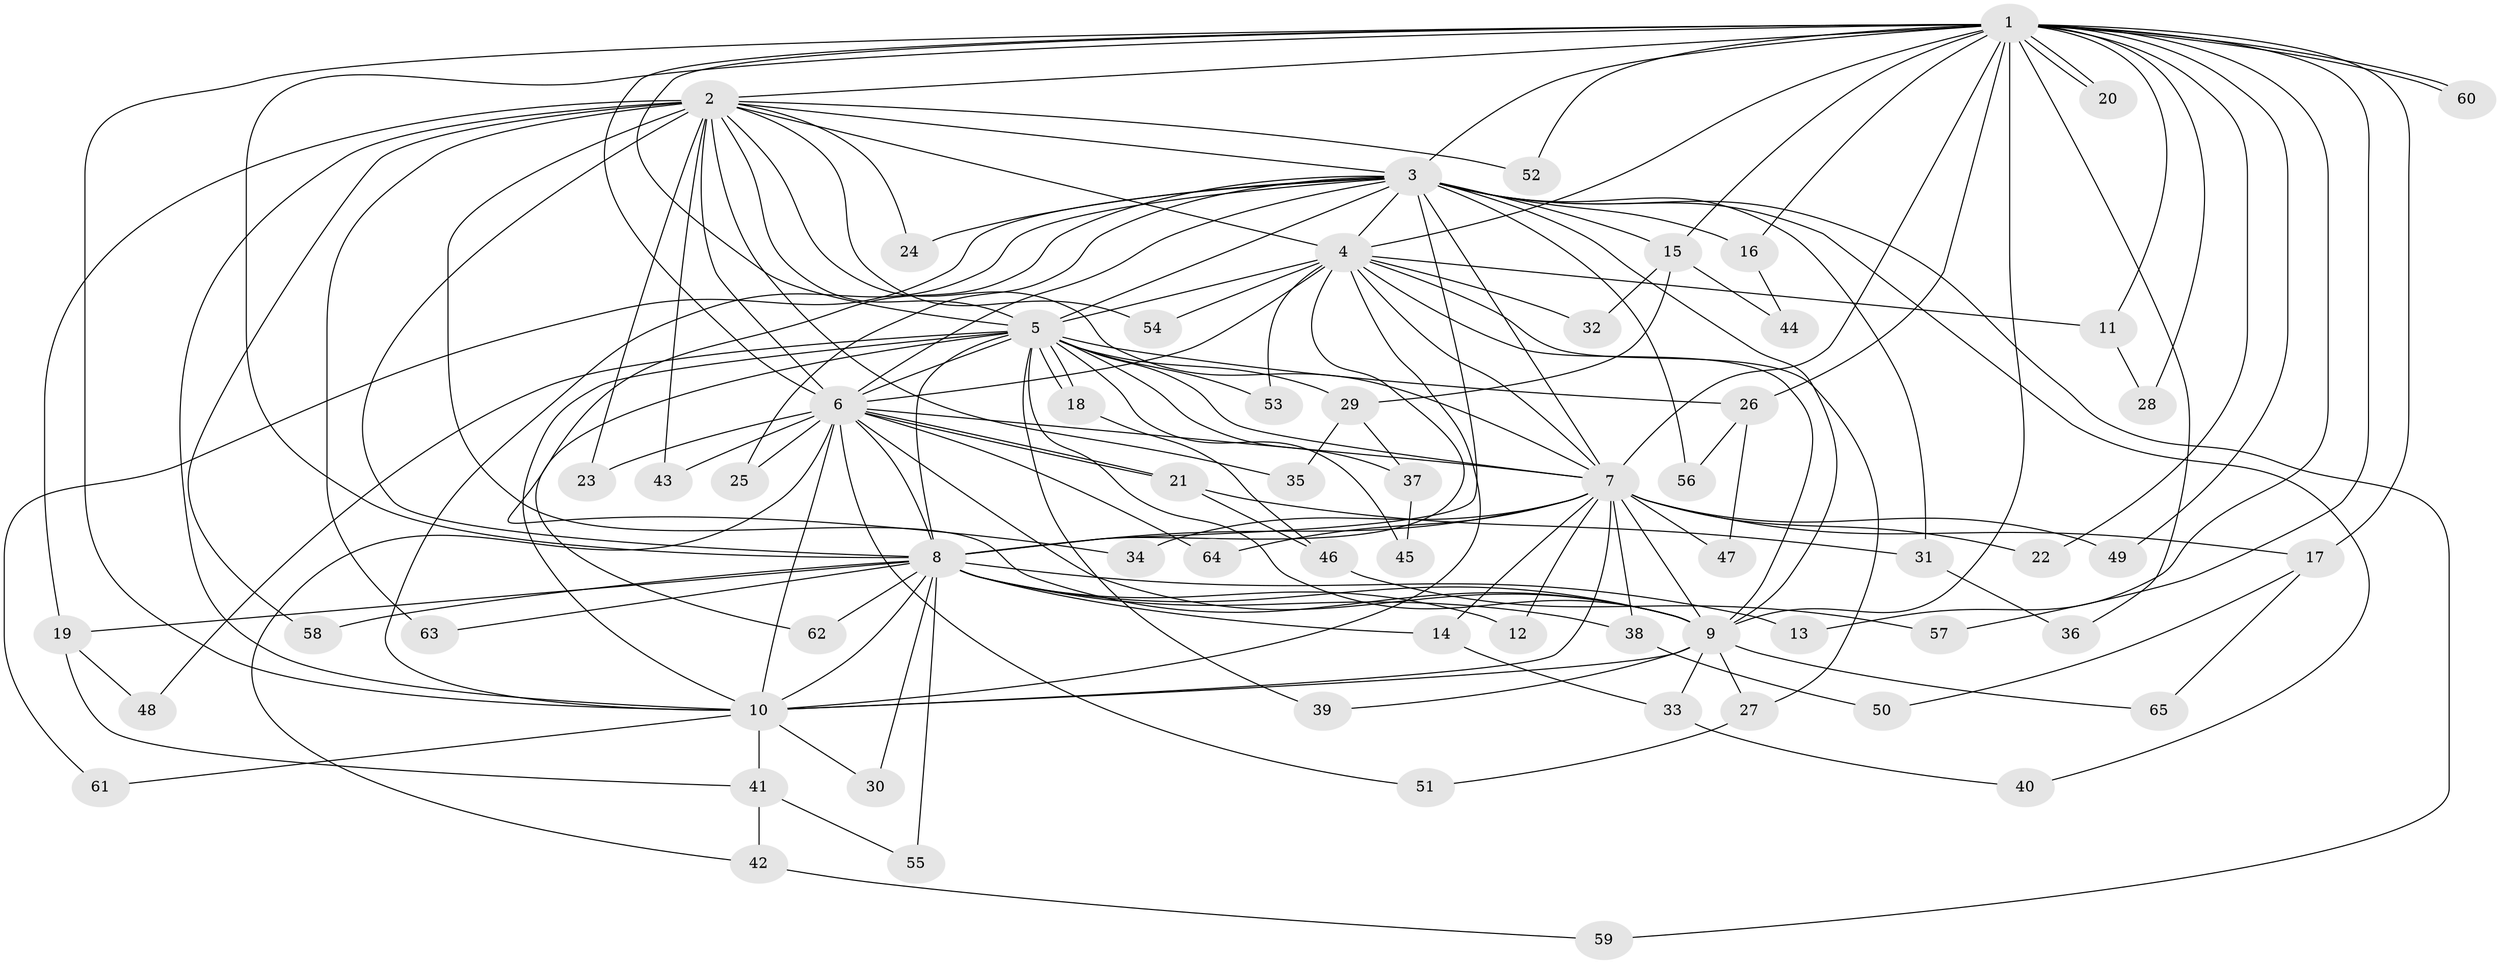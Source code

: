 // Generated by graph-tools (version 1.1) at 2025/34/03/09/25 02:34:46]
// undirected, 65 vertices, 155 edges
graph export_dot {
graph [start="1"]
  node [color=gray90,style=filled];
  1;
  2;
  3;
  4;
  5;
  6;
  7;
  8;
  9;
  10;
  11;
  12;
  13;
  14;
  15;
  16;
  17;
  18;
  19;
  20;
  21;
  22;
  23;
  24;
  25;
  26;
  27;
  28;
  29;
  30;
  31;
  32;
  33;
  34;
  35;
  36;
  37;
  38;
  39;
  40;
  41;
  42;
  43;
  44;
  45;
  46;
  47;
  48;
  49;
  50;
  51;
  52;
  53;
  54;
  55;
  56;
  57;
  58;
  59;
  60;
  61;
  62;
  63;
  64;
  65;
  1 -- 2;
  1 -- 3;
  1 -- 4;
  1 -- 5;
  1 -- 6;
  1 -- 7;
  1 -- 8;
  1 -- 9;
  1 -- 10;
  1 -- 11;
  1 -- 13;
  1 -- 15;
  1 -- 16;
  1 -- 17;
  1 -- 20;
  1 -- 20;
  1 -- 22;
  1 -- 26;
  1 -- 28;
  1 -- 36;
  1 -- 49;
  1 -- 52;
  1 -- 57;
  1 -- 60;
  1 -- 60;
  2 -- 3;
  2 -- 4;
  2 -- 5;
  2 -- 6;
  2 -- 7;
  2 -- 8;
  2 -- 9;
  2 -- 10;
  2 -- 19;
  2 -- 23;
  2 -- 24;
  2 -- 35;
  2 -- 43;
  2 -- 52;
  2 -- 54;
  2 -- 58;
  2 -- 63;
  3 -- 4;
  3 -- 5;
  3 -- 6;
  3 -- 7;
  3 -- 8;
  3 -- 9;
  3 -- 10;
  3 -- 15;
  3 -- 16;
  3 -- 24;
  3 -- 25;
  3 -- 31;
  3 -- 34;
  3 -- 40;
  3 -- 56;
  3 -- 59;
  3 -- 61;
  4 -- 5;
  4 -- 6;
  4 -- 7;
  4 -- 8;
  4 -- 9;
  4 -- 10;
  4 -- 11;
  4 -- 27;
  4 -- 32;
  4 -- 53;
  4 -- 54;
  5 -- 6;
  5 -- 7;
  5 -- 8;
  5 -- 9;
  5 -- 10;
  5 -- 18;
  5 -- 18;
  5 -- 26;
  5 -- 29;
  5 -- 37;
  5 -- 39;
  5 -- 45;
  5 -- 48;
  5 -- 53;
  5 -- 62;
  6 -- 7;
  6 -- 8;
  6 -- 9;
  6 -- 10;
  6 -- 21;
  6 -- 21;
  6 -- 23;
  6 -- 25;
  6 -- 42;
  6 -- 43;
  6 -- 51;
  6 -- 64;
  7 -- 8;
  7 -- 9;
  7 -- 10;
  7 -- 12;
  7 -- 14;
  7 -- 17;
  7 -- 22;
  7 -- 34;
  7 -- 38;
  7 -- 47;
  7 -- 49;
  7 -- 64;
  8 -- 9;
  8 -- 10;
  8 -- 12;
  8 -- 13;
  8 -- 14;
  8 -- 19;
  8 -- 30;
  8 -- 38;
  8 -- 55;
  8 -- 58;
  8 -- 62;
  8 -- 63;
  9 -- 10;
  9 -- 27;
  9 -- 33;
  9 -- 39;
  9 -- 65;
  10 -- 30;
  10 -- 41;
  10 -- 61;
  11 -- 28;
  14 -- 33;
  15 -- 29;
  15 -- 32;
  15 -- 44;
  16 -- 44;
  17 -- 50;
  17 -- 65;
  18 -- 46;
  19 -- 41;
  19 -- 48;
  21 -- 31;
  21 -- 46;
  26 -- 47;
  26 -- 56;
  27 -- 51;
  29 -- 35;
  29 -- 37;
  31 -- 36;
  33 -- 40;
  37 -- 45;
  38 -- 50;
  41 -- 42;
  41 -- 55;
  42 -- 59;
  46 -- 57;
}
